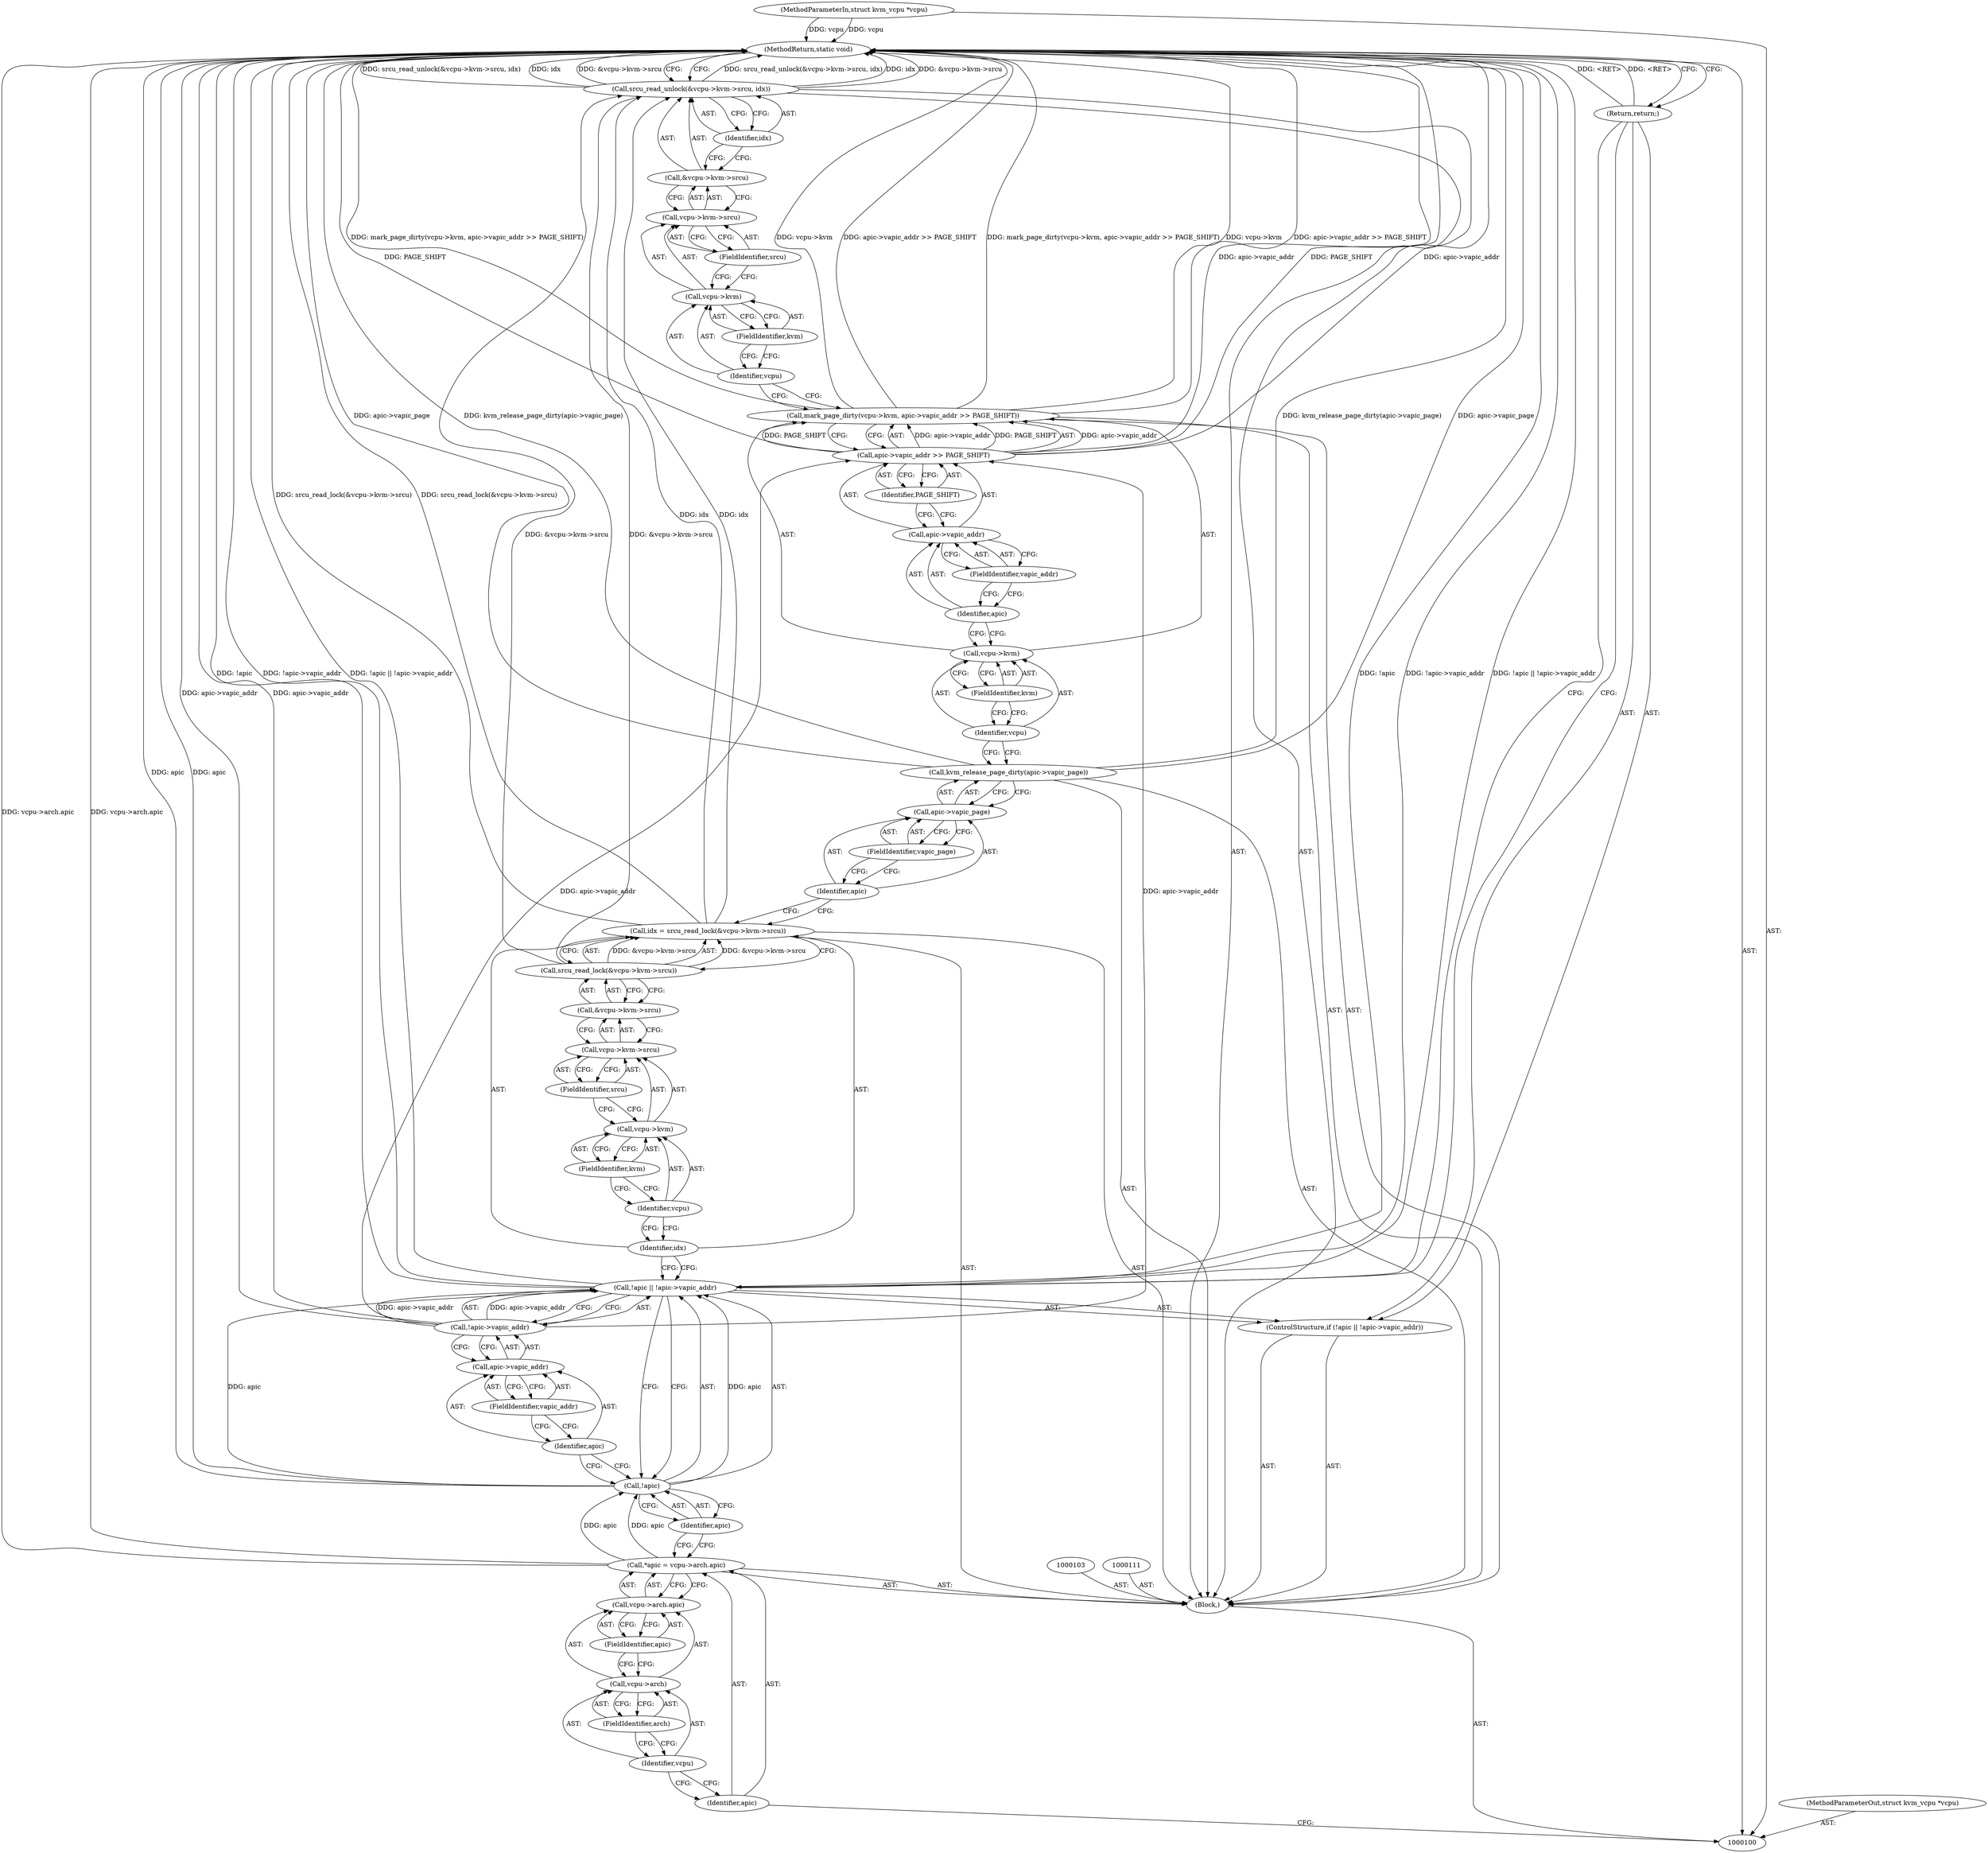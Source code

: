 digraph "1_linux_fda4e2e85589191b123d31cdc21fd33ee70f50fd_5" {
"1000151" [label="(MethodReturn,static void)"];
"1000101" [label="(MethodParameterIn,struct kvm_vcpu *vcpu)"];
"1000210" [label="(MethodParameterOut,struct kvm_vcpu *vcpu)"];
"1000143" [label="(Call,srcu_read_unlock(&vcpu->kvm->srcu, idx))"];
"1000144" [label="(Call,&vcpu->kvm->srcu)"];
"1000145" [label="(Call,vcpu->kvm->srcu)"];
"1000146" [label="(Call,vcpu->kvm)"];
"1000147" [label="(Identifier,vcpu)"];
"1000148" [label="(FieldIdentifier,kvm)"];
"1000149" [label="(FieldIdentifier,srcu)"];
"1000150" [label="(Identifier,idx)"];
"1000102" [label="(Block,)"];
"1000104" [label="(Call,*apic = vcpu->arch.apic)"];
"1000105" [label="(Identifier,apic)"];
"1000106" [label="(Call,vcpu->arch.apic)"];
"1000107" [label="(Call,vcpu->arch)"];
"1000108" [label="(Identifier,vcpu)"];
"1000109" [label="(FieldIdentifier,arch)"];
"1000110" [label="(FieldIdentifier,apic)"];
"1000112" [label="(ControlStructure,if (!apic || !apic->vapic_addr))"];
"1000116" [label="(Call,!apic->vapic_addr)"];
"1000117" [label="(Call,apic->vapic_addr)"];
"1000118" [label="(Identifier,apic)"];
"1000119" [label="(FieldIdentifier,vapic_addr)"];
"1000113" [label="(Call,!apic || !apic->vapic_addr)"];
"1000114" [label="(Call,!apic)"];
"1000115" [label="(Identifier,apic)"];
"1000120" [label="(Return,return;)"];
"1000121" [label="(Call,idx = srcu_read_lock(&vcpu->kvm->srcu))"];
"1000122" [label="(Identifier,idx)"];
"1000124" [label="(Call,&vcpu->kvm->srcu)"];
"1000125" [label="(Call,vcpu->kvm->srcu)"];
"1000126" [label="(Call,vcpu->kvm)"];
"1000127" [label="(Identifier,vcpu)"];
"1000128" [label="(FieldIdentifier,kvm)"];
"1000129" [label="(FieldIdentifier,srcu)"];
"1000123" [label="(Call,srcu_read_lock(&vcpu->kvm->srcu))"];
"1000130" [label="(Call,kvm_release_page_dirty(apic->vapic_page))"];
"1000131" [label="(Call,apic->vapic_page)"];
"1000132" [label="(Identifier,apic)"];
"1000133" [label="(FieldIdentifier,vapic_page)"];
"1000134" [label="(Call,mark_page_dirty(vcpu->kvm, apic->vapic_addr >> PAGE_SHIFT))"];
"1000135" [label="(Call,vcpu->kvm)"];
"1000136" [label="(Identifier,vcpu)"];
"1000137" [label="(FieldIdentifier,kvm)"];
"1000138" [label="(Call,apic->vapic_addr >> PAGE_SHIFT)"];
"1000139" [label="(Call,apic->vapic_addr)"];
"1000140" [label="(Identifier,apic)"];
"1000141" [label="(FieldIdentifier,vapic_addr)"];
"1000142" [label="(Identifier,PAGE_SHIFT)"];
"1000151" -> "1000100"  [label="AST: "];
"1000151" -> "1000120"  [label="CFG: "];
"1000151" -> "1000143"  [label="CFG: "];
"1000120" -> "1000151"  [label="DDG: <RET>"];
"1000116" -> "1000151"  [label="DDG: apic->vapic_addr"];
"1000130" -> "1000151"  [label="DDG: kvm_release_page_dirty(apic->vapic_page)"];
"1000130" -> "1000151"  [label="DDG: apic->vapic_page"];
"1000138" -> "1000151"  [label="DDG: PAGE_SHIFT"];
"1000138" -> "1000151"  [label="DDG: apic->vapic_addr"];
"1000113" -> "1000151"  [label="DDG: !apic"];
"1000113" -> "1000151"  [label="DDG: !apic->vapic_addr"];
"1000113" -> "1000151"  [label="DDG: !apic || !apic->vapic_addr"];
"1000143" -> "1000151"  [label="DDG: srcu_read_unlock(&vcpu->kvm->srcu, idx)"];
"1000143" -> "1000151"  [label="DDG: idx"];
"1000143" -> "1000151"  [label="DDG: &vcpu->kvm->srcu"];
"1000134" -> "1000151"  [label="DDG: apic->vapic_addr >> PAGE_SHIFT"];
"1000134" -> "1000151"  [label="DDG: mark_page_dirty(vcpu->kvm, apic->vapic_addr >> PAGE_SHIFT)"];
"1000134" -> "1000151"  [label="DDG: vcpu->kvm"];
"1000104" -> "1000151"  [label="DDG: vcpu->arch.apic"];
"1000121" -> "1000151"  [label="DDG: srcu_read_lock(&vcpu->kvm->srcu)"];
"1000114" -> "1000151"  [label="DDG: apic"];
"1000101" -> "1000151"  [label="DDG: vcpu"];
"1000101" -> "1000100"  [label="AST: "];
"1000101" -> "1000151"  [label="DDG: vcpu"];
"1000210" -> "1000100"  [label="AST: "];
"1000143" -> "1000102"  [label="AST: "];
"1000143" -> "1000150"  [label="CFG: "];
"1000144" -> "1000143"  [label="AST: "];
"1000150" -> "1000143"  [label="AST: "];
"1000151" -> "1000143"  [label="CFG: "];
"1000143" -> "1000151"  [label="DDG: srcu_read_unlock(&vcpu->kvm->srcu, idx)"];
"1000143" -> "1000151"  [label="DDG: idx"];
"1000143" -> "1000151"  [label="DDG: &vcpu->kvm->srcu"];
"1000123" -> "1000143"  [label="DDG: &vcpu->kvm->srcu"];
"1000121" -> "1000143"  [label="DDG: idx"];
"1000144" -> "1000143"  [label="AST: "];
"1000144" -> "1000145"  [label="CFG: "];
"1000145" -> "1000144"  [label="AST: "];
"1000150" -> "1000144"  [label="CFG: "];
"1000145" -> "1000144"  [label="AST: "];
"1000145" -> "1000149"  [label="CFG: "];
"1000146" -> "1000145"  [label="AST: "];
"1000149" -> "1000145"  [label="AST: "];
"1000144" -> "1000145"  [label="CFG: "];
"1000146" -> "1000145"  [label="AST: "];
"1000146" -> "1000148"  [label="CFG: "];
"1000147" -> "1000146"  [label="AST: "];
"1000148" -> "1000146"  [label="AST: "];
"1000149" -> "1000146"  [label="CFG: "];
"1000147" -> "1000146"  [label="AST: "];
"1000147" -> "1000134"  [label="CFG: "];
"1000148" -> "1000147"  [label="CFG: "];
"1000148" -> "1000146"  [label="AST: "];
"1000148" -> "1000147"  [label="CFG: "];
"1000146" -> "1000148"  [label="CFG: "];
"1000149" -> "1000145"  [label="AST: "];
"1000149" -> "1000146"  [label="CFG: "];
"1000145" -> "1000149"  [label="CFG: "];
"1000150" -> "1000143"  [label="AST: "];
"1000150" -> "1000144"  [label="CFG: "];
"1000143" -> "1000150"  [label="CFG: "];
"1000102" -> "1000100"  [label="AST: "];
"1000103" -> "1000102"  [label="AST: "];
"1000104" -> "1000102"  [label="AST: "];
"1000111" -> "1000102"  [label="AST: "];
"1000112" -> "1000102"  [label="AST: "];
"1000121" -> "1000102"  [label="AST: "];
"1000130" -> "1000102"  [label="AST: "];
"1000134" -> "1000102"  [label="AST: "];
"1000143" -> "1000102"  [label="AST: "];
"1000104" -> "1000102"  [label="AST: "];
"1000104" -> "1000106"  [label="CFG: "];
"1000105" -> "1000104"  [label="AST: "];
"1000106" -> "1000104"  [label="AST: "];
"1000115" -> "1000104"  [label="CFG: "];
"1000104" -> "1000151"  [label="DDG: vcpu->arch.apic"];
"1000104" -> "1000114"  [label="DDG: apic"];
"1000105" -> "1000104"  [label="AST: "];
"1000105" -> "1000100"  [label="CFG: "];
"1000108" -> "1000105"  [label="CFG: "];
"1000106" -> "1000104"  [label="AST: "];
"1000106" -> "1000110"  [label="CFG: "];
"1000107" -> "1000106"  [label="AST: "];
"1000110" -> "1000106"  [label="AST: "];
"1000104" -> "1000106"  [label="CFG: "];
"1000107" -> "1000106"  [label="AST: "];
"1000107" -> "1000109"  [label="CFG: "];
"1000108" -> "1000107"  [label="AST: "];
"1000109" -> "1000107"  [label="AST: "];
"1000110" -> "1000107"  [label="CFG: "];
"1000108" -> "1000107"  [label="AST: "];
"1000108" -> "1000105"  [label="CFG: "];
"1000109" -> "1000108"  [label="CFG: "];
"1000109" -> "1000107"  [label="AST: "];
"1000109" -> "1000108"  [label="CFG: "];
"1000107" -> "1000109"  [label="CFG: "];
"1000110" -> "1000106"  [label="AST: "];
"1000110" -> "1000107"  [label="CFG: "];
"1000106" -> "1000110"  [label="CFG: "];
"1000112" -> "1000102"  [label="AST: "];
"1000113" -> "1000112"  [label="AST: "];
"1000120" -> "1000112"  [label="AST: "];
"1000116" -> "1000113"  [label="AST: "];
"1000116" -> "1000117"  [label="CFG: "];
"1000117" -> "1000116"  [label="AST: "];
"1000113" -> "1000116"  [label="CFG: "];
"1000116" -> "1000151"  [label="DDG: apic->vapic_addr"];
"1000116" -> "1000113"  [label="DDG: apic->vapic_addr"];
"1000116" -> "1000138"  [label="DDG: apic->vapic_addr"];
"1000117" -> "1000116"  [label="AST: "];
"1000117" -> "1000119"  [label="CFG: "];
"1000118" -> "1000117"  [label="AST: "];
"1000119" -> "1000117"  [label="AST: "];
"1000116" -> "1000117"  [label="CFG: "];
"1000118" -> "1000117"  [label="AST: "];
"1000118" -> "1000114"  [label="CFG: "];
"1000119" -> "1000118"  [label="CFG: "];
"1000119" -> "1000117"  [label="AST: "];
"1000119" -> "1000118"  [label="CFG: "];
"1000117" -> "1000119"  [label="CFG: "];
"1000113" -> "1000112"  [label="AST: "];
"1000113" -> "1000114"  [label="CFG: "];
"1000113" -> "1000116"  [label="CFG: "];
"1000114" -> "1000113"  [label="AST: "];
"1000116" -> "1000113"  [label="AST: "];
"1000120" -> "1000113"  [label="CFG: "];
"1000122" -> "1000113"  [label="CFG: "];
"1000113" -> "1000151"  [label="DDG: !apic"];
"1000113" -> "1000151"  [label="DDG: !apic->vapic_addr"];
"1000113" -> "1000151"  [label="DDG: !apic || !apic->vapic_addr"];
"1000114" -> "1000113"  [label="DDG: apic"];
"1000116" -> "1000113"  [label="DDG: apic->vapic_addr"];
"1000114" -> "1000113"  [label="AST: "];
"1000114" -> "1000115"  [label="CFG: "];
"1000115" -> "1000114"  [label="AST: "];
"1000118" -> "1000114"  [label="CFG: "];
"1000113" -> "1000114"  [label="CFG: "];
"1000114" -> "1000151"  [label="DDG: apic"];
"1000114" -> "1000113"  [label="DDG: apic"];
"1000104" -> "1000114"  [label="DDG: apic"];
"1000115" -> "1000114"  [label="AST: "];
"1000115" -> "1000104"  [label="CFG: "];
"1000114" -> "1000115"  [label="CFG: "];
"1000120" -> "1000112"  [label="AST: "];
"1000120" -> "1000113"  [label="CFG: "];
"1000151" -> "1000120"  [label="CFG: "];
"1000120" -> "1000151"  [label="DDG: <RET>"];
"1000121" -> "1000102"  [label="AST: "];
"1000121" -> "1000123"  [label="CFG: "];
"1000122" -> "1000121"  [label="AST: "];
"1000123" -> "1000121"  [label="AST: "];
"1000132" -> "1000121"  [label="CFG: "];
"1000121" -> "1000151"  [label="DDG: srcu_read_lock(&vcpu->kvm->srcu)"];
"1000123" -> "1000121"  [label="DDG: &vcpu->kvm->srcu"];
"1000121" -> "1000143"  [label="DDG: idx"];
"1000122" -> "1000121"  [label="AST: "];
"1000122" -> "1000113"  [label="CFG: "];
"1000127" -> "1000122"  [label="CFG: "];
"1000124" -> "1000123"  [label="AST: "];
"1000124" -> "1000125"  [label="CFG: "];
"1000125" -> "1000124"  [label="AST: "];
"1000123" -> "1000124"  [label="CFG: "];
"1000125" -> "1000124"  [label="AST: "];
"1000125" -> "1000129"  [label="CFG: "];
"1000126" -> "1000125"  [label="AST: "];
"1000129" -> "1000125"  [label="AST: "];
"1000124" -> "1000125"  [label="CFG: "];
"1000126" -> "1000125"  [label="AST: "];
"1000126" -> "1000128"  [label="CFG: "];
"1000127" -> "1000126"  [label="AST: "];
"1000128" -> "1000126"  [label="AST: "];
"1000129" -> "1000126"  [label="CFG: "];
"1000127" -> "1000126"  [label="AST: "];
"1000127" -> "1000122"  [label="CFG: "];
"1000128" -> "1000127"  [label="CFG: "];
"1000128" -> "1000126"  [label="AST: "];
"1000128" -> "1000127"  [label="CFG: "];
"1000126" -> "1000128"  [label="CFG: "];
"1000129" -> "1000125"  [label="AST: "];
"1000129" -> "1000126"  [label="CFG: "];
"1000125" -> "1000129"  [label="CFG: "];
"1000123" -> "1000121"  [label="AST: "];
"1000123" -> "1000124"  [label="CFG: "];
"1000124" -> "1000123"  [label="AST: "];
"1000121" -> "1000123"  [label="CFG: "];
"1000123" -> "1000121"  [label="DDG: &vcpu->kvm->srcu"];
"1000123" -> "1000143"  [label="DDG: &vcpu->kvm->srcu"];
"1000130" -> "1000102"  [label="AST: "];
"1000130" -> "1000131"  [label="CFG: "];
"1000131" -> "1000130"  [label="AST: "];
"1000136" -> "1000130"  [label="CFG: "];
"1000130" -> "1000151"  [label="DDG: kvm_release_page_dirty(apic->vapic_page)"];
"1000130" -> "1000151"  [label="DDG: apic->vapic_page"];
"1000131" -> "1000130"  [label="AST: "];
"1000131" -> "1000133"  [label="CFG: "];
"1000132" -> "1000131"  [label="AST: "];
"1000133" -> "1000131"  [label="AST: "];
"1000130" -> "1000131"  [label="CFG: "];
"1000132" -> "1000131"  [label="AST: "];
"1000132" -> "1000121"  [label="CFG: "];
"1000133" -> "1000132"  [label="CFG: "];
"1000133" -> "1000131"  [label="AST: "];
"1000133" -> "1000132"  [label="CFG: "];
"1000131" -> "1000133"  [label="CFG: "];
"1000134" -> "1000102"  [label="AST: "];
"1000134" -> "1000138"  [label="CFG: "];
"1000135" -> "1000134"  [label="AST: "];
"1000138" -> "1000134"  [label="AST: "];
"1000147" -> "1000134"  [label="CFG: "];
"1000134" -> "1000151"  [label="DDG: apic->vapic_addr >> PAGE_SHIFT"];
"1000134" -> "1000151"  [label="DDG: mark_page_dirty(vcpu->kvm, apic->vapic_addr >> PAGE_SHIFT)"];
"1000134" -> "1000151"  [label="DDG: vcpu->kvm"];
"1000138" -> "1000134"  [label="DDG: apic->vapic_addr"];
"1000138" -> "1000134"  [label="DDG: PAGE_SHIFT"];
"1000135" -> "1000134"  [label="AST: "];
"1000135" -> "1000137"  [label="CFG: "];
"1000136" -> "1000135"  [label="AST: "];
"1000137" -> "1000135"  [label="AST: "];
"1000140" -> "1000135"  [label="CFG: "];
"1000136" -> "1000135"  [label="AST: "];
"1000136" -> "1000130"  [label="CFG: "];
"1000137" -> "1000136"  [label="CFG: "];
"1000137" -> "1000135"  [label="AST: "];
"1000137" -> "1000136"  [label="CFG: "];
"1000135" -> "1000137"  [label="CFG: "];
"1000138" -> "1000134"  [label="AST: "];
"1000138" -> "1000142"  [label="CFG: "];
"1000139" -> "1000138"  [label="AST: "];
"1000142" -> "1000138"  [label="AST: "];
"1000134" -> "1000138"  [label="CFG: "];
"1000138" -> "1000151"  [label="DDG: PAGE_SHIFT"];
"1000138" -> "1000151"  [label="DDG: apic->vapic_addr"];
"1000138" -> "1000134"  [label="DDG: apic->vapic_addr"];
"1000138" -> "1000134"  [label="DDG: PAGE_SHIFT"];
"1000116" -> "1000138"  [label="DDG: apic->vapic_addr"];
"1000139" -> "1000138"  [label="AST: "];
"1000139" -> "1000141"  [label="CFG: "];
"1000140" -> "1000139"  [label="AST: "];
"1000141" -> "1000139"  [label="AST: "];
"1000142" -> "1000139"  [label="CFG: "];
"1000140" -> "1000139"  [label="AST: "];
"1000140" -> "1000135"  [label="CFG: "];
"1000141" -> "1000140"  [label="CFG: "];
"1000141" -> "1000139"  [label="AST: "];
"1000141" -> "1000140"  [label="CFG: "];
"1000139" -> "1000141"  [label="CFG: "];
"1000142" -> "1000138"  [label="AST: "];
"1000142" -> "1000139"  [label="CFG: "];
"1000138" -> "1000142"  [label="CFG: "];
}
